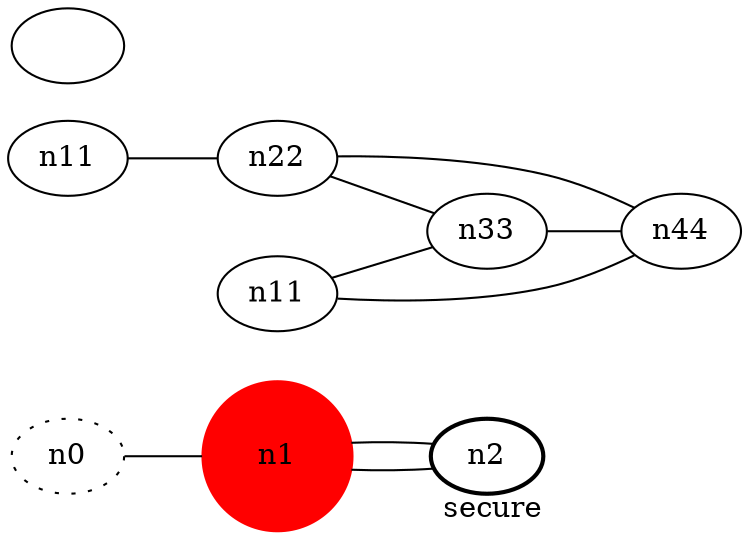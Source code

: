 graph test4 {
	rankdir=LR;
	fontcolor=blue; /* c0; c1; c0 -- c1 */
	n0 [style=dotted, fillcolor="#123456"]; // c2; c3; c2 -- c1 */
	n0 [style=dotted, fillcolor="#123456"]; // c2; c3; c2 -- c3
	n1 [height=1, width=1, color=red, style=filled];
	n2 [style=bold, xlabel="secure"];
	n0 -- n1 -- n2[styl　e=dashed];
	n1 -- n2 [fontnameor=blue, fontsize=9];
	󠀪n11 -- n22;
	n22 -- n44;
	n22 -- n33;
	n11 -- n33;
󠁆	n11 -- n44;
	n33 -- n44;
}
